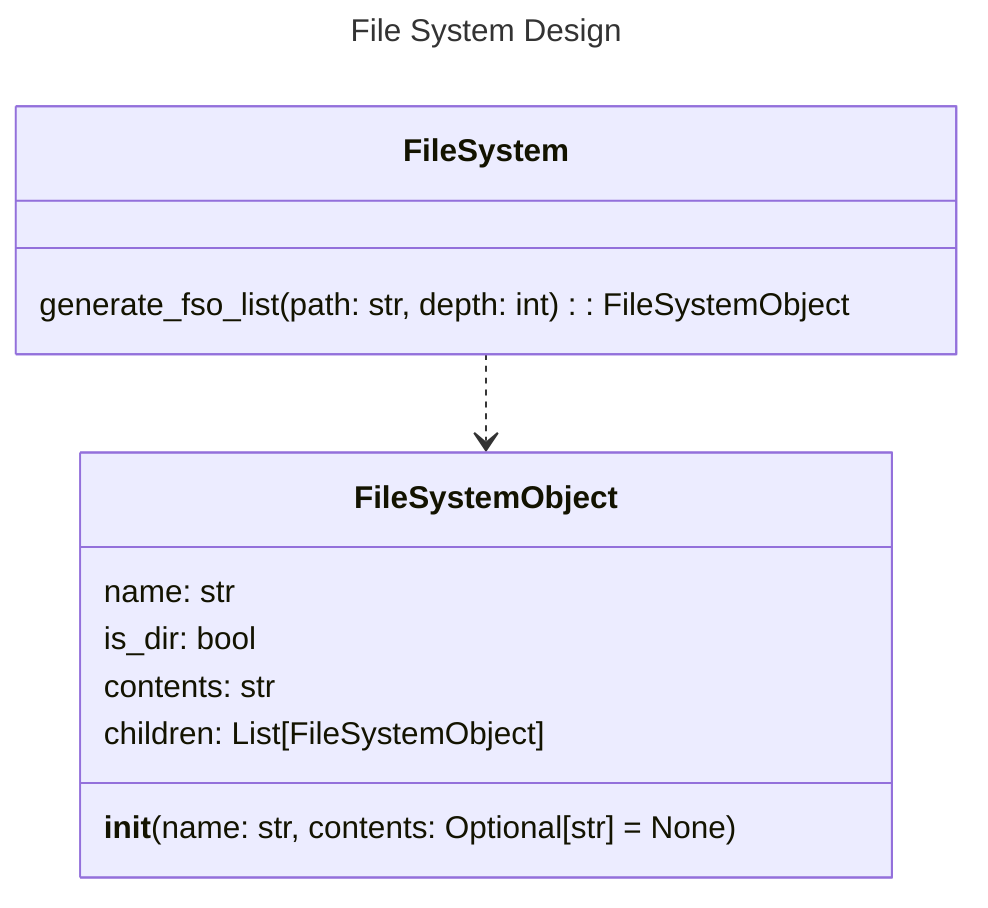 ---
title: File System Design
---
classDiagram
    class FileSystem {
        generate_fso_list(path: str, depth: int): FileSystemObject
    }

    class FileSystemObject {
        __init__(name: str, contents: Optional[str] = None)
        name: str
        is_dir: bool
        contents: str
        children: List[FileSystemObject]
    }

    FileSystem ..> FileSystemObject